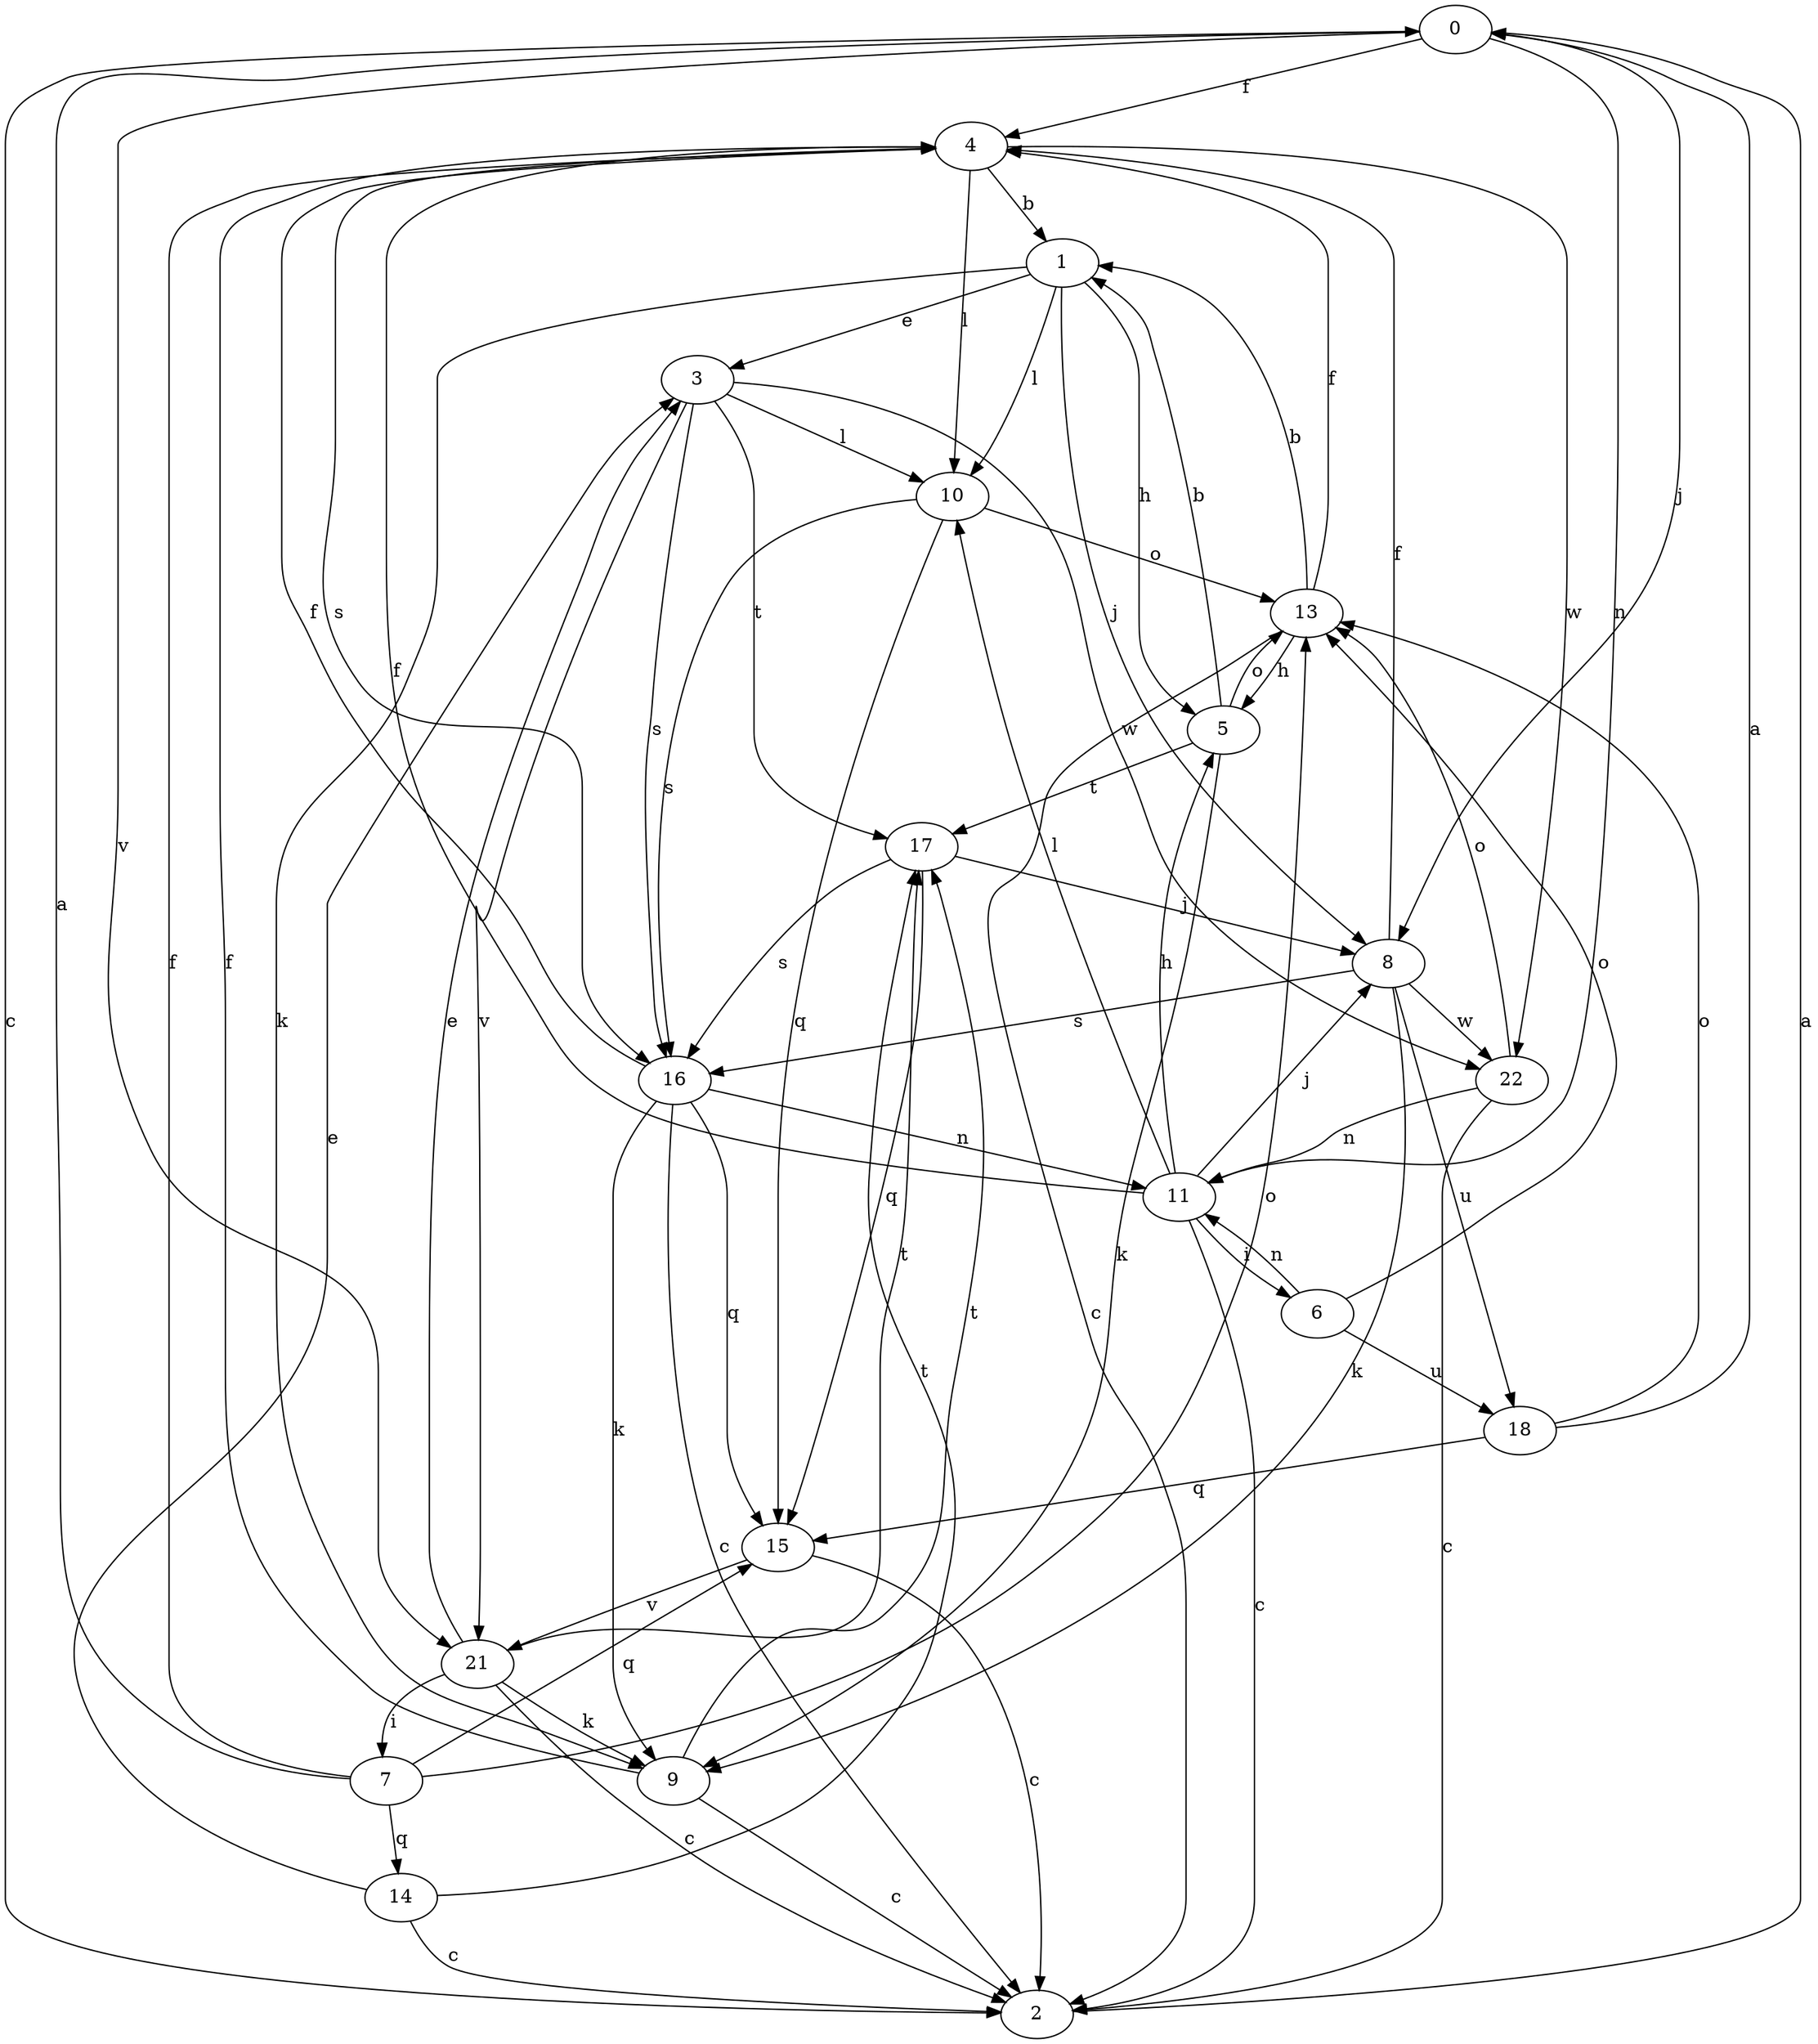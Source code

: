 strict digraph  {
0;
1;
2;
3;
4;
5;
6;
7;
8;
9;
10;
11;
13;
14;
15;
16;
17;
18;
21;
22;
0 -> 2  [label=c];
0 -> 4  [label=f];
0 -> 8  [label=j];
0 -> 11  [label=n];
0 -> 21  [label=v];
1 -> 3  [label=e];
1 -> 5  [label=h];
1 -> 8  [label=j];
1 -> 9  [label=k];
1 -> 10  [label=l];
2 -> 0  [label=a];
3 -> 10  [label=l];
3 -> 16  [label=s];
3 -> 17  [label=t];
3 -> 21  [label=v];
3 -> 22  [label=w];
4 -> 1  [label=b];
4 -> 10  [label=l];
4 -> 16  [label=s];
4 -> 22  [label=w];
5 -> 1  [label=b];
5 -> 9  [label=k];
5 -> 13  [label=o];
5 -> 17  [label=t];
6 -> 11  [label=n];
6 -> 13  [label=o];
6 -> 18  [label=u];
7 -> 0  [label=a];
7 -> 4  [label=f];
7 -> 13  [label=o];
7 -> 14  [label=q];
7 -> 15  [label=q];
8 -> 4  [label=f];
8 -> 9  [label=k];
8 -> 16  [label=s];
8 -> 18  [label=u];
8 -> 22  [label=w];
9 -> 2  [label=c];
9 -> 4  [label=f];
9 -> 17  [label=t];
10 -> 13  [label=o];
10 -> 15  [label=q];
10 -> 16  [label=s];
11 -> 2  [label=c];
11 -> 4  [label=f];
11 -> 5  [label=h];
11 -> 6  [label=i];
11 -> 8  [label=j];
11 -> 10  [label=l];
13 -> 1  [label=b];
13 -> 2  [label=c];
13 -> 4  [label=f];
13 -> 5  [label=h];
14 -> 2  [label=c];
14 -> 3  [label=e];
14 -> 17  [label=t];
15 -> 2  [label=c];
15 -> 21  [label=v];
16 -> 2  [label=c];
16 -> 4  [label=f];
16 -> 9  [label=k];
16 -> 11  [label=n];
16 -> 15  [label=q];
17 -> 8  [label=j];
17 -> 15  [label=q];
17 -> 16  [label=s];
18 -> 0  [label=a];
18 -> 13  [label=o];
18 -> 15  [label=q];
21 -> 2  [label=c];
21 -> 3  [label=e];
21 -> 7  [label=i];
21 -> 9  [label=k];
21 -> 17  [label=t];
22 -> 2  [label=c];
22 -> 11  [label=n];
22 -> 13  [label=o];
}
